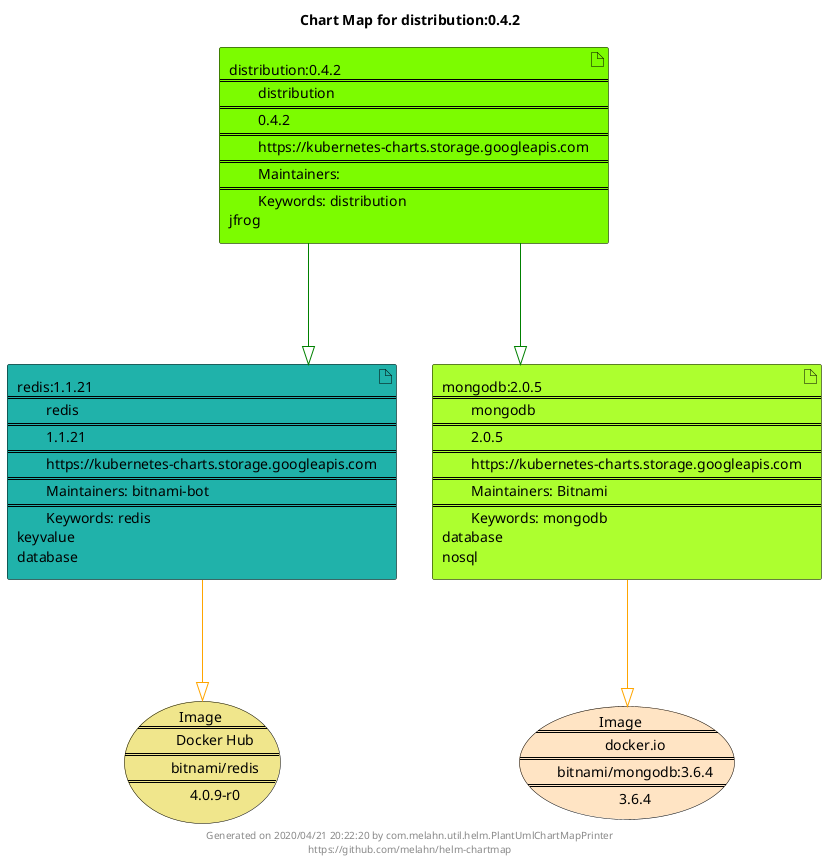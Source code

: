 @startuml
skinparam linetype ortho
skinparam backgroundColor white
skinparam usecaseBorderColor black
skinparam usecaseArrowColor LightSlateGray
skinparam artifactBorderColor black
skinparam artifactArrowColor LightSlateGray

title Chart Map for distribution:0.4.2

'There are 3 referenced Helm Charts
artifact "redis:1.1.21\n====\n\tredis\n====\n\t1.1.21\n====\n\thttps://kubernetes-charts.storage.googleapis.com\n====\n\tMaintainers: bitnami-bot\n====\n\tKeywords: redis\nkeyvalue\ndatabase" as redis_1_1_21 #LightSeaGreen
artifact "mongodb:2.0.5\n====\n\tmongodb\n====\n\t2.0.5\n====\n\thttps://kubernetes-charts.storage.googleapis.com\n====\n\tMaintainers: Bitnami\n====\n\tKeywords: mongodb\ndatabase\nnosql" as mongodb_2_0_5 #GreenYellow
artifact "distribution:0.4.2\n====\n\tdistribution\n====\n\t0.4.2\n====\n\thttps://kubernetes-charts.storage.googleapis.com\n====\n\tMaintainers: \n====\n\tKeywords: distribution\njfrog" as distribution_0_4_2 #LawnGreen

'There are 2 referenced Docker Images
usecase "Image\n====\n\tDocker Hub\n====\n\tbitnami/redis\n====\n\t4.0.9-r0" as bitnami_redis_4_0_9_r0 #Khaki
usecase "Image\n====\n\tdocker.io\n====\n\tbitnami/mongodb:3.6.4\n====\n\t3.6.4" as docker_io_bitnami_mongodb_3_6_4 #Bisque

'Chart Dependencies
distribution_0_4_2--[#green]-|>mongodb_2_0_5
distribution_0_4_2--[#green]-|>redis_1_1_21
redis_1_1_21--[#orange]-|>bitnami_redis_4_0_9_r0
mongodb_2_0_5--[#orange]-|>docker_io_bitnami_mongodb_3_6_4

center footer Generated on 2020/04/21 20:22:20 by com.melahn.util.helm.PlantUmlChartMapPrinter\nhttps://github.com/melahn/helm-chartmap
@enduml
